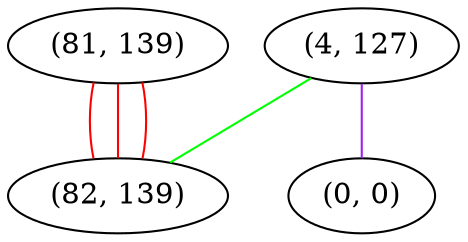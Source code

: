 graph "" {
"(4, 127)";
"(81, 139)";
"(82, 139)";
"(0, 0)";
"(4, 127)" -- "(0, 0)"  [color=purple, key=0, weight=4];
"(4, 127)" -- "(82, 139)"  [color=green, key=0, weight=2];
"(81, 139)" -- "(82, 139)"  [color=red, key=0, weight=1];
"(81, 139)" -- "(82, 139)"  [color=red, key=1, weight=1];
"(81, 139)" -- "(82, 139)"  [color=red, key=2, weight=1];
}
